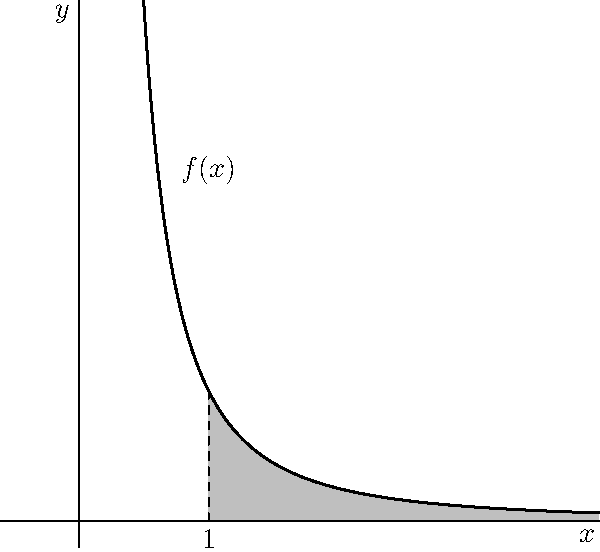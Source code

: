 	size(300);  
    import graph;
   
 
    real f(real x)
    {
        return 1/x^2;
    }
    
    path pp1=buildcycle(graph(f,1,4),(4,f(4))--(4,0),(4,0)--(1,0),(1,0)--(1,1));
	fill(pp1,mediumgray);
          
    draw(graph(f,0.5,4,n=400),linewidth(1bp));
    draw((1,0)--(1,f(1)),dashed);
    
    label("$f(x)$",(1,2.7),fontsize(15pt));
    label("1",(1,0),S,fontsize(15pt));
    
	xaxis("$x$", -0.6,4,fontsize(15pt),above=true);
	
    yaxis("$y$", -0.2, 4,fontsize(15pt));